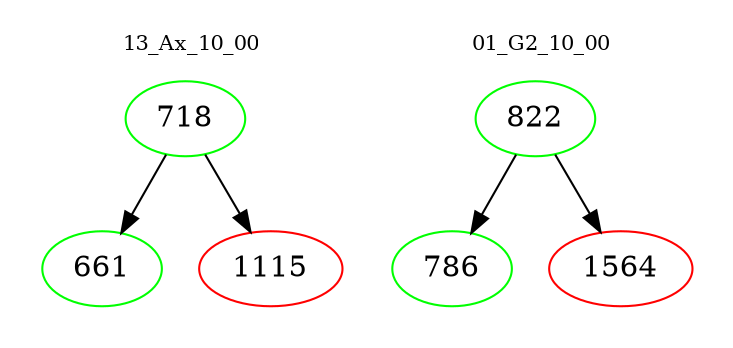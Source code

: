 digraph{
subgraph cluster_0 {
color = white
label = "13_Ax_10_00";
fontsize=10;
T0_718 [label="718", color="green"]
T0_718 -> T0_661 [color="black"]
T0_661 [label="661", color="green"]
T0_718 -> T0_1115 [color="black"]
T0_1115 [label="1115", color="red"]
}
subgraph cluster_1 {
color = white
label = "01_G2_10_00";
fontsize=10;
T1_822 [label="822", color="green"]
T1_822 -> T1_786 [color="black"]
T1_786 [label="786", color="green"]
T1_822 -> T1_1564 [color="black"]
T1_1564 [label="1564", color="red"]
}
}
